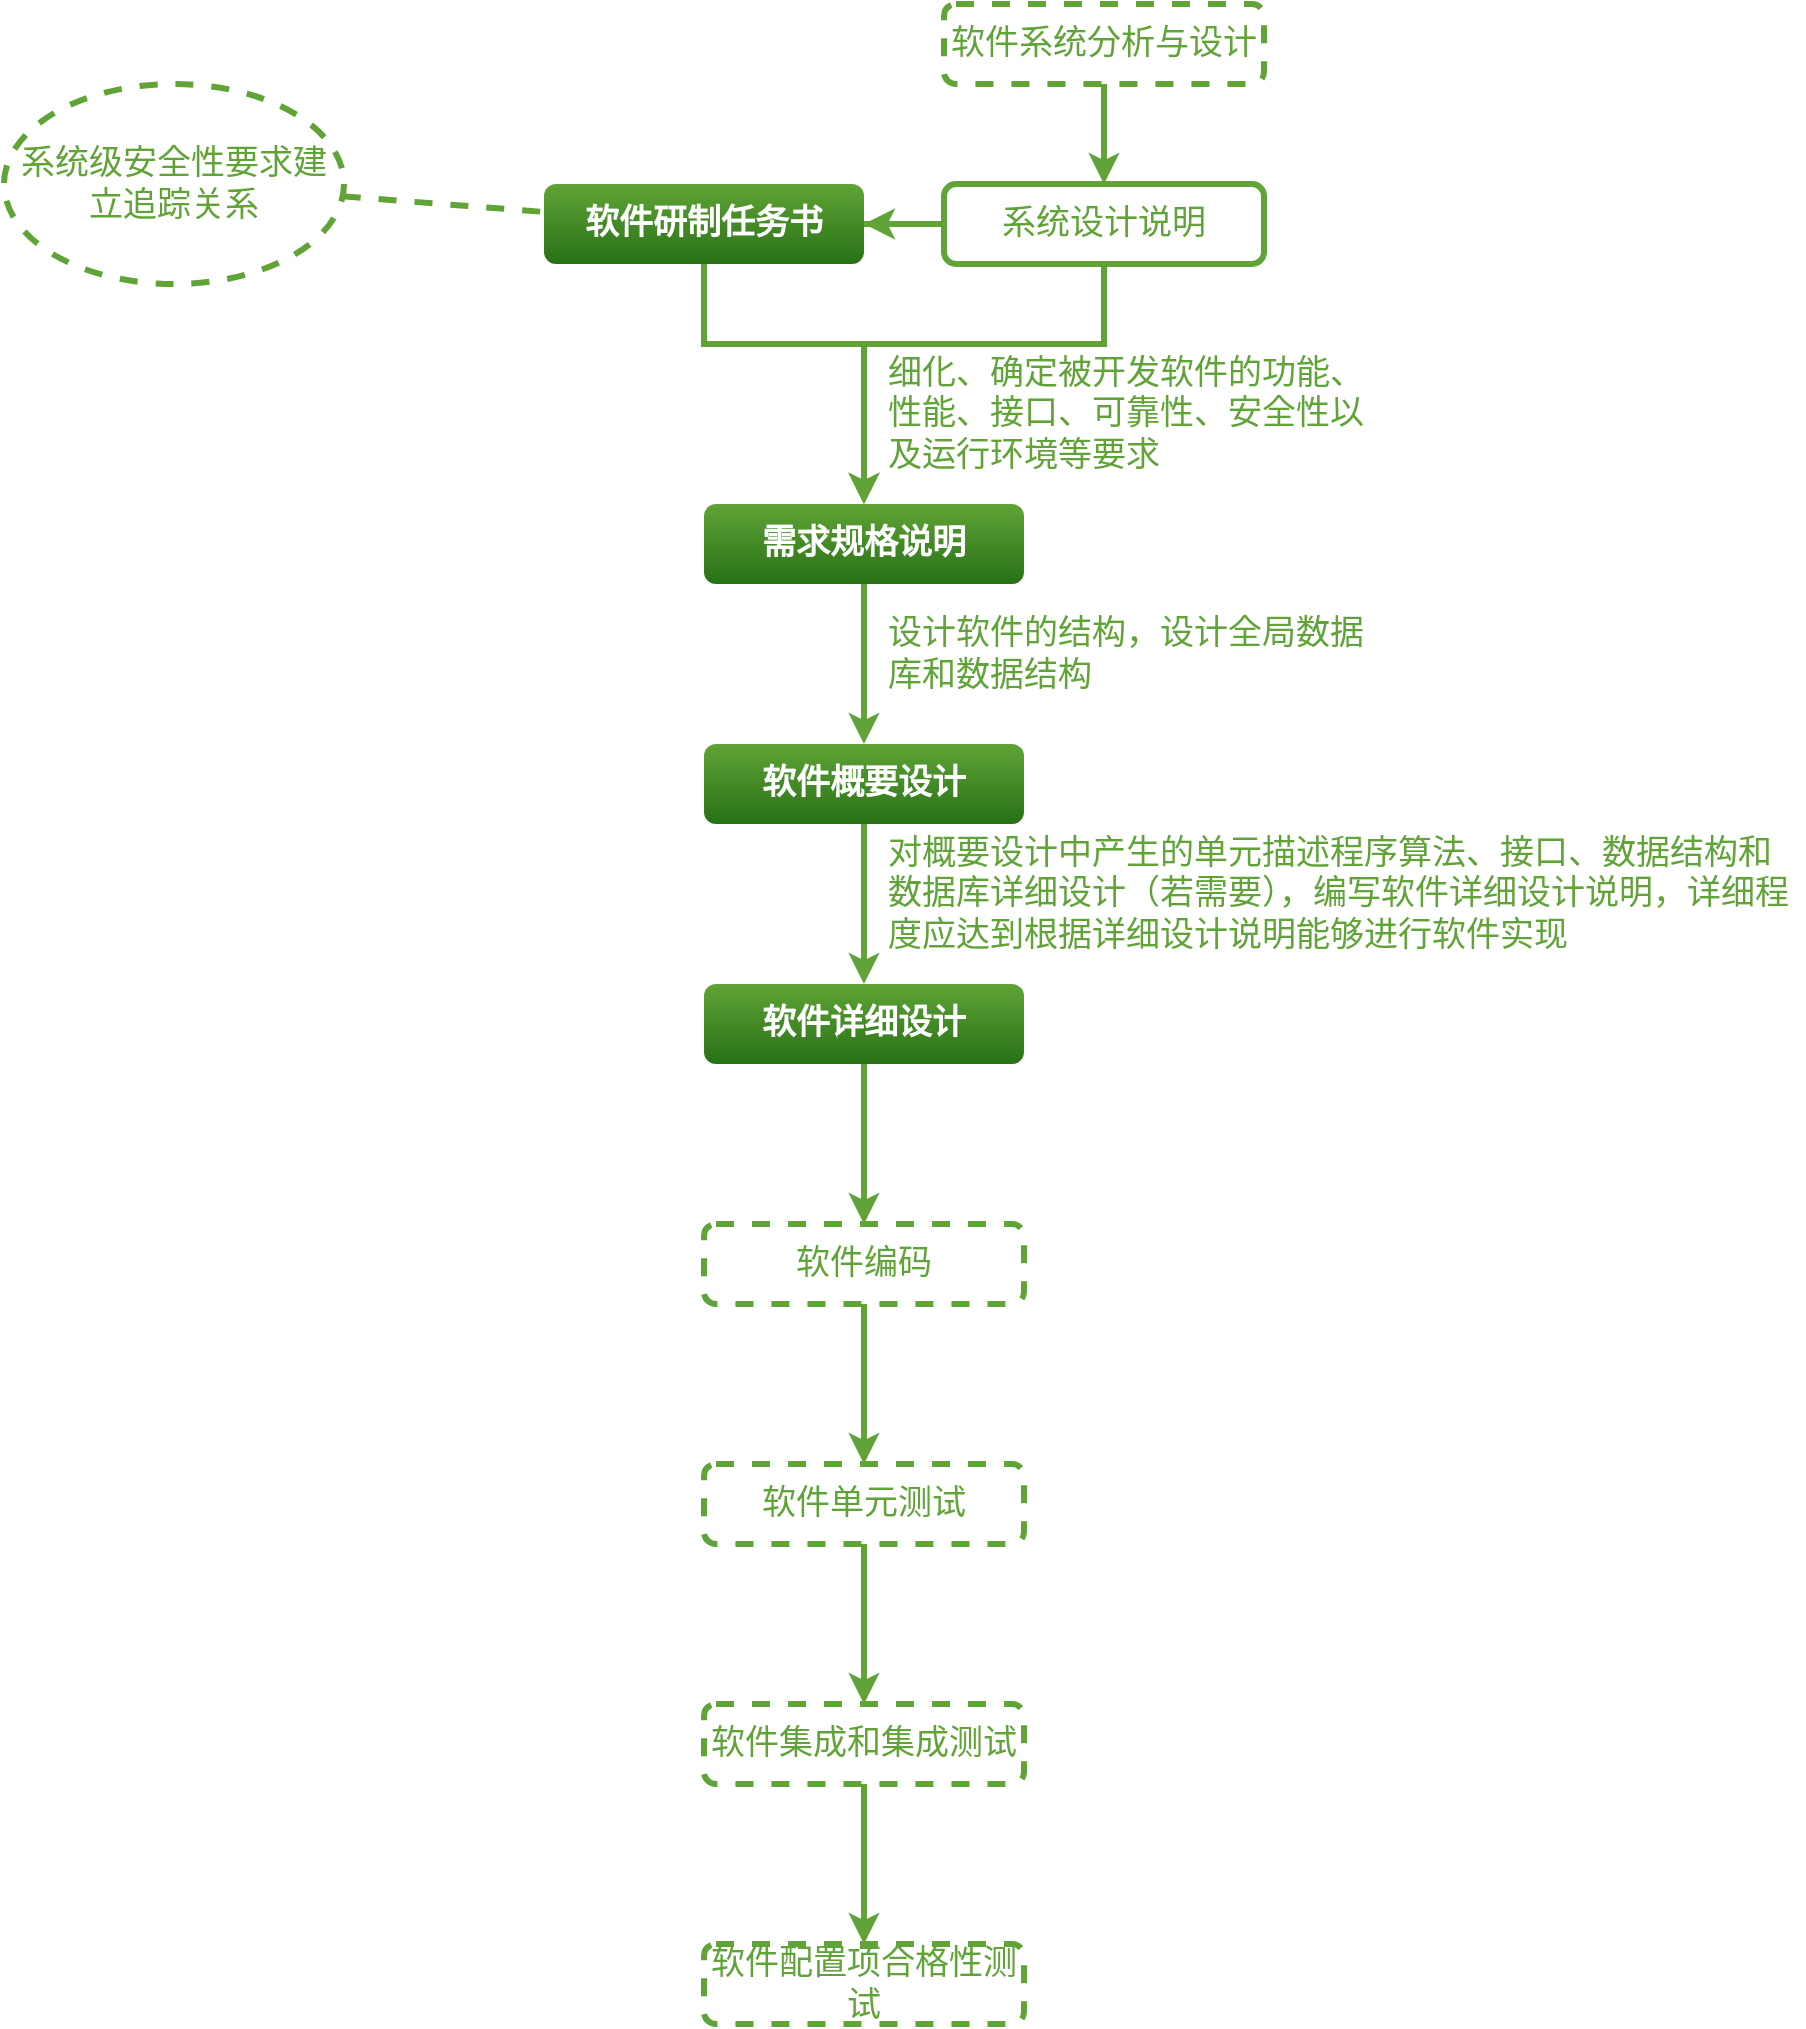 <mxfile version="13.11.0" type="github">
  <diagram id="Mj7dho6MNc0hiOWBvYqV" name="Page-1">
    <mxGraphModel dx="981" dy="526" grid="1" gridSize="10" guides="1" tooltips="1" connect="1" arrows="1" fold="1" page="1" pageScale="1" pageWidth="827" pageHeight="1169" math="0" shadow="0">
      <root>
        <mxCell id="0" />
        <mxCell id="1" parent="0" />
        <mxCell id="uFIf6QSWMpYLpyPhZE5v-26" style="edgeStyle=orthogonalEdgeStyle;rounded=0;orthogonalLoop=1;jettySize=auto;html=1;strokeColor=#60A337;strokeWidth=3;fontSize=17;fontColor=#60A337;" edge="1" parent="1" source="uFIf6QSWMpYLpyPhZE5v-21" target="uFIf6QSWMpYLpyPhZE5v-22">
          <mxGeometry relative="1" as="geometry">
            <Array as="points">
              <mxPoint x="430" y="180" />
              <mxPoint x="510" y="180" />
            </Array>
          </mxGeometry>
        </mxCell>
        <mxCell id="uFIf6QSWMpYLpyPhZE5v-21" value="&lt;font color=&quot;#ffffff&quot; style=&quot;font-size: 17px&quot;&gt;软件研制任务书&lt;/font&gt;" style="rounded=1;whiteSpace=wrap;html=1;gradientColor=#277116;fillColor=#60A337;fontSize=17;strokeColor=none;fontStyle=1" vertex="1" parent="1">
          <mxGeometry x="350" y="100" width="160" height="40" as="geometry" />
        </mxCell>
        <mxCell id="uFIf6QSWMpYLpyPhZE5v-40" value="" style="edgeStyle=none;rounded=0;orthogonalLoop=1;jettySize=auto;html=1;endArrow=classic;endFill=1;strokeColor=#60A337;strokeWidth=3;fontSize=17;fontColor=#60A337;" edge="1" parent="1" source="uFIf6QSWMpYLpyPhZE5v-22" target="uFIf6QSWMpYLpyPhZE5v-37">
          <mxGeometry relative="1" as="geometry" />
        </mxCell>
        <mxCell id="uFIf6QSWMpYLpyPhZE5v-22" value="&lt;font color=&quot;#ffffff&quot; style=&quot;font-size: 17px&quot;&gt;需求规格说明&lt;/font&gt;" style="rounded=1;whiteSpace=wrap;html=1;gradientColor=#277116;fillColor=#60A337;fontSize=17;strokeColor=none;fontStyle=1" vertex="1" parent="1">
          <mxGeometry x="430" y="260" width="160" height="40" as="geometry" />
        </mxCell>
        <mxCell id="uFIf6QSWMpYLpyPhZE5v-24" style="edgeStyle=orthogonalEdgeStyle;rounded=0;orthogonalLoop=1;jettySize=auto;html=1;fontSize=17;fontColor=#60A337;strokeWidth=3;strokeColor=#60A337;" edge="1" parent="1" source="uFIf6QSWMpYLpyPhZE5v-23" target="uFIf6QSWMpYLpyPhZE5v-25">
          <mxGeometry relative="1" as="geometry" />
        </mxCell>
        <mxCell id="uFIf6QSWMpYLpyPhZE5v-23" value="软件系统分析与设计" style="rounded=1;whiteSpace=wrap;html=1;strokeColor=#60A337;strokeWidth=3;dashed=1;fontSize=17;fontColor=#60A337;" vertex="1" parent="1">
          <mxGeometry x="550" y="10" width="160" height="40" as="geometry" />
        </mxCell>
        <mxCell id="uFIf6QSWMpYLpyPhZE5v-28" style="edgeStyle=orthogonalEdgeStyle;rounded=0;orthogonalLoop=1;jettySize=auto;html=1;entryX=0.5;entryY=0;entryDx=0;entryDy=0;strokeColor=#60A337;strokeWidth=3;fontSize=17;fontColor=#60A337;" edge="1" parent="1" source="uFIf6QSWMpYLpyPhZE5v-25" target="uFIf6QSWMpYLpyPhZE5v-22">
          <mxGeometry relative="1" as="geometry">
            <Array as="points">
              <mxPoint x="630" y="180" />
              <mxPoint x="510" y="180" />
            </Array>
          </mxGeometry>
        </mxCell>
        <mxCell id="uFIf6QSWMpYLpyPhZE5v-33" value="" style="edgeStyle=none;rounded=0;orthogonalLoop=1;jettySize=auto;html=1;dashed=1;endArrow=none;endFill=0;strokeColor=#60A337;strokeWidth=3;fontSize=17;fontColor=#60A337;" edge="1" parent="1" source="uFIf6QSWMpYLpyPhZE5v-25" target="uFIf6QSWMpYLpyPhZE5v-21">
          <mxGeometry relative="1" as="geometry" />
        </mxCell>
        <mxCell id="uFIf6QSWMpYLpyPhZE5v-34" value="" style="edgeStyle=none;rounded=0;orthogonalLoop=1;jettySize=auto;html=1;endArrow=classic;endFill=1;strokeColor=#60A337;strokeWidth=3;fontSize=17;fontColor=#60A337;" edge="1" parent="1" source="uFIf6QSWMpYLpyPhZE5v-25" target="uFIf6QSWMpYLpyPhZE5v-21">
          <mxGeometry relative="1" as="geometry" />
        </mxCell>
        <mxCell id="uFIf6QSWMpYLpyPhZE5v-25" value="系统设计说明" style="rounded=1;whiteSpace=wrap;html=1;strokeColor=#60A337;strokeWidth=3;fontSize=17;fontColor=#60A337;" vertex="1" parent="1">
          <mxGeometry x="550" y="100" width="160" height="40" as="geometry" />
        </mxCell>
        <mxCell id="uFIf6QSWMpYLpyPhZE5v-29" value="细化、确定被开发软件的功能、性能、接口、可靠性、安全性以及运行环境等要求" style="text;html=1;strokeColor=none;fillColor=none;align=left;verticalAlign=middle;whiteSpace=wrap;rounded=0;fontSize=17;fontColor=#60A337;" vertex="1" parent="1">
          <mxGeometry x="520" y="190" width="240" height="50" as="geometry" />
        </mxCell>
        <mxCell id="uFIf6QSWMpYLpyPhZE5v-31" style="rounded=0;orthogonalLoop=1;jettySize=auto;html=1;strokeColor=#60A337;strokeWidth=3;fontSize=17;fontColor=#60A337;dashed=1;endArrow=none;endFill=0;" edge="1" parent="1" source="uFIf6QSWMpYLpyPhZE5v-30" target="uFIf6QSWMpYLpyPhZE5v-21">
          <mxGeometry relative="1" as="geometry" />
        </mxCell>
        <mxCell id="uFIf6QSWMpYLpyPhZE5v-30" value="系统级安全性要求建立追踪关系" style="ellipse;whiteSpace=wrap;html=1;strokeColor=#60A337;strokeWidth=3;fontSize=17;fontColor=#60A337;dashed=1;" vertex="1" parent="1">
          <mxGeometry x="80" y="50" width="170" height="100" as="geometry" />
        </mxCell>
        <mxCell id="uFIf6QSWMpYLpyPhZE5v-36" value="设计软件的结构，设计全局数据库和数据结构" style="text;html=1;strokeColor=none;fillColor=none;align=left;verticalAlign=middle;whiteSpace=wrap;rounded=0;fontSize=17;fontColor=#60A337;" vertex="1" parent="1">
          <mxGeometry x="520" y="310" width="240" height="50" as="geometry" />
        </mxCell>
        <mxCell id="uFIf6QSWMpYLpyPhZE5v-39" style="edgeStyle=none;rounded=0;orthogonalLoop=1;jettySize=auto;html=1;endArrow=classic;endFill=1;strokeColor=#60A337;strokeWidth=3;fontSize=17;fontColor=#60A337;" edge="1" parent="1" source="uFIf6QSWMpYLpyPhZE5v-37" target="uFIf6QSWMpYLpyPhZE5v-38">
          <mxGeometry relative="1" as="geometry" />
        </mxCell>
        <mxCell id="uFIf6QSWMpYLpyPhZE5v-37" value="&lt;font color=&quot;#ffffff&quot; style=&quot;font-size: 17px&quot;&gt;软件概要设计&lt;/font&gt;" style="rounded=1;whiteSpace=wrap;html=1;gradientColor=#277116;fillColor=#60A337;fontSize=17;strokeColor=none;fontStyle=1" vertex="1" parent="1">
          <mxGeometry x="430" y="380" width="160" height="40" as="geometry" />
        </mxCell>
        <mxCell id="uFIf6QSWMpYLpyPhZE5v-44" value="" style="edgeStyle=none;rounded=0;orthogonalLoop=1;jettySize=auto;html=1;endArrow=classic;endFill=1;strokeColor=#60A337;strokeWidth=3;fontSize=17;fontColor=#60A337;" edge="1" parent="1" source="uFIf6QSWMpYLpyPhZE5v-38" target="uFIf6QSWMpYLpyPhZE5v-42">
          <mxGeometry relative="1" as="geometry" />
        </mxCell>
        <mxCell id="uFIf6QSWMpYLpyPhZE5v-38" value="&lt;font color=&quot;#ffffff&quot; style=&quot;font-size: 17px&quot;&gt;软件详细设计&lt;/font&gt;" style="rounded=1;whiteSpace=wrap;html=1;gradientColor=#277116;fillColor=#60A337;fontSize=17;strokeColor=none;fontStyle=1" vertex="1" parent="1">
          <mxGeometry x="430" y="500" width="160" height="40" as="geometry" />
        </mxCell>
        <mxCell id="uFIf6QSWMpYLpyPhZE5v-41" value="对概要设计中产生的单元描述程序算法、接口、数据结构和数据库详细设计（若需要），编写软件详细设计说明，详细程度应达到根据详细设计说明能够进行软件实现" style="text;html=1;strokeColor=none;fillColor=none;align=left;verticalAlign=middle;whiteSpace=wrap;rounded=0;fontSize=17;fontColor=#60A337;" vertex="1" parent="1">
          <mxGeometry x="520" y="430" width="460" height="50" as="geometry" />
        </mxCell>
        <mxCell id="uFIf6QSWMpYLpyPhZE5v-46" value="" style="edgeStyle=none;rounded=0;orthogonalLoop=1;jettySize=auto;html=1;endArrow=classic;endFill=1;strokeColor=#60A337;strokeWidth=3;fontSize=17;fontColor=#60A337;" edge="1" parent="1" source="uFIf6QSWMpYLpyPhZE5v-42" target="uFIf6QSWMpYLpyPhZE5v-45">
          <mxGeometry relative="1" as="geometry" />
        </mxCell>
        <mxCell id="uFIf6QSWMpYLpyPhZE5v-42" value="软件编码" style="rounded=1;whiteSpace=wrap;html=1;strokeColor=#60A337;strokeWidth=3;dashed=1;fontSize=17;fontColor=#60A337;" vertex="1" parent="1">
          <mxGeometry x="430" y="620" width="160" height="40" as="geometry" />
        </mxCell>
        <mxCell id="uFIf6QSWMpYLpyPhZE5v-49" value="" style="edgeStyle=none;rounded=0;orthogonalLoop=1;jettySize=auto;html=1;endArrow=classic;endFill=1;strokeColor=#60A337;strokeWidth=3;fontSize=17;fontColor=#60A337;" edge="1" parent="1" source="uFIf6QSWMpYLpyPhZE5v-45" target="uFIf6QSWMpYLpyPhZE5v-47">
          <mxGeometry relative="1" as="geometry" />
        </mxCell>
        <mxCell id="uFIf6QSWMpYLpyPhZE5v-45" value="软件单元测试" style="rounded=1;whiteSpace=wrap;html=1;strokeColor=#60A337;strokeWidth=3;dashed=1;fontSize=17;fontColor=#60A337;" vertex="1" parent="1">
          <mxGeometry x="430" y="740" width="160" height="40" as="geometry" />
        </mxCell>
        <mxCell id="uFIf6QSWMpYLpyPhZE5v-50" value="" style="edgeStyle=none;rounded=0;orthogonalLoop=1;jettySize=auto;html=1;endArrow=classic;endFill=1;strokeColor=#60A337;strokeWidth=3;fontSize=17;fontColor=#60A337;" edge="1" parent="1" source="uFIf6QSWMpYLpyPhZE5v-47" target="uFIf6QSWMpYLpyPhZE5v-48">
          <mxGeometry relative="1" as="geometry" />
        </mxCell>
        <mxCell id="uFIf6QSWMpYLpyPhZE5v-47" value="软件集成和集成测试" style="rounded=1;whiteSpace=wrap;html=1;strokeColor=#60A337;strokeWidth=3;dashed=1;fontSize=17;fontColor=#60A337;" vertex="1" parent="1">
          <mxGeometry x="430" y="860" width="160" height="40" as="geometry" />
        </mxCell>
        <mxCell id="uFIf6QSWMpYLpyPhZE5v-48" value="软件配置项合格性测试" style="rounded=1;whiteSpace=wrap;html=1;strokeColor=#60A337;strokeWidth=3;dashed=1;fontSize=17;fontColor=#60A337;" vertex="1" parent="1">
          <mxGeometry x="430" y="980" width="160" height="40" as="geometry" />
        </mxCell>
      </root>
    </mxGraphModel>
  </diagram>
</mxfile>
